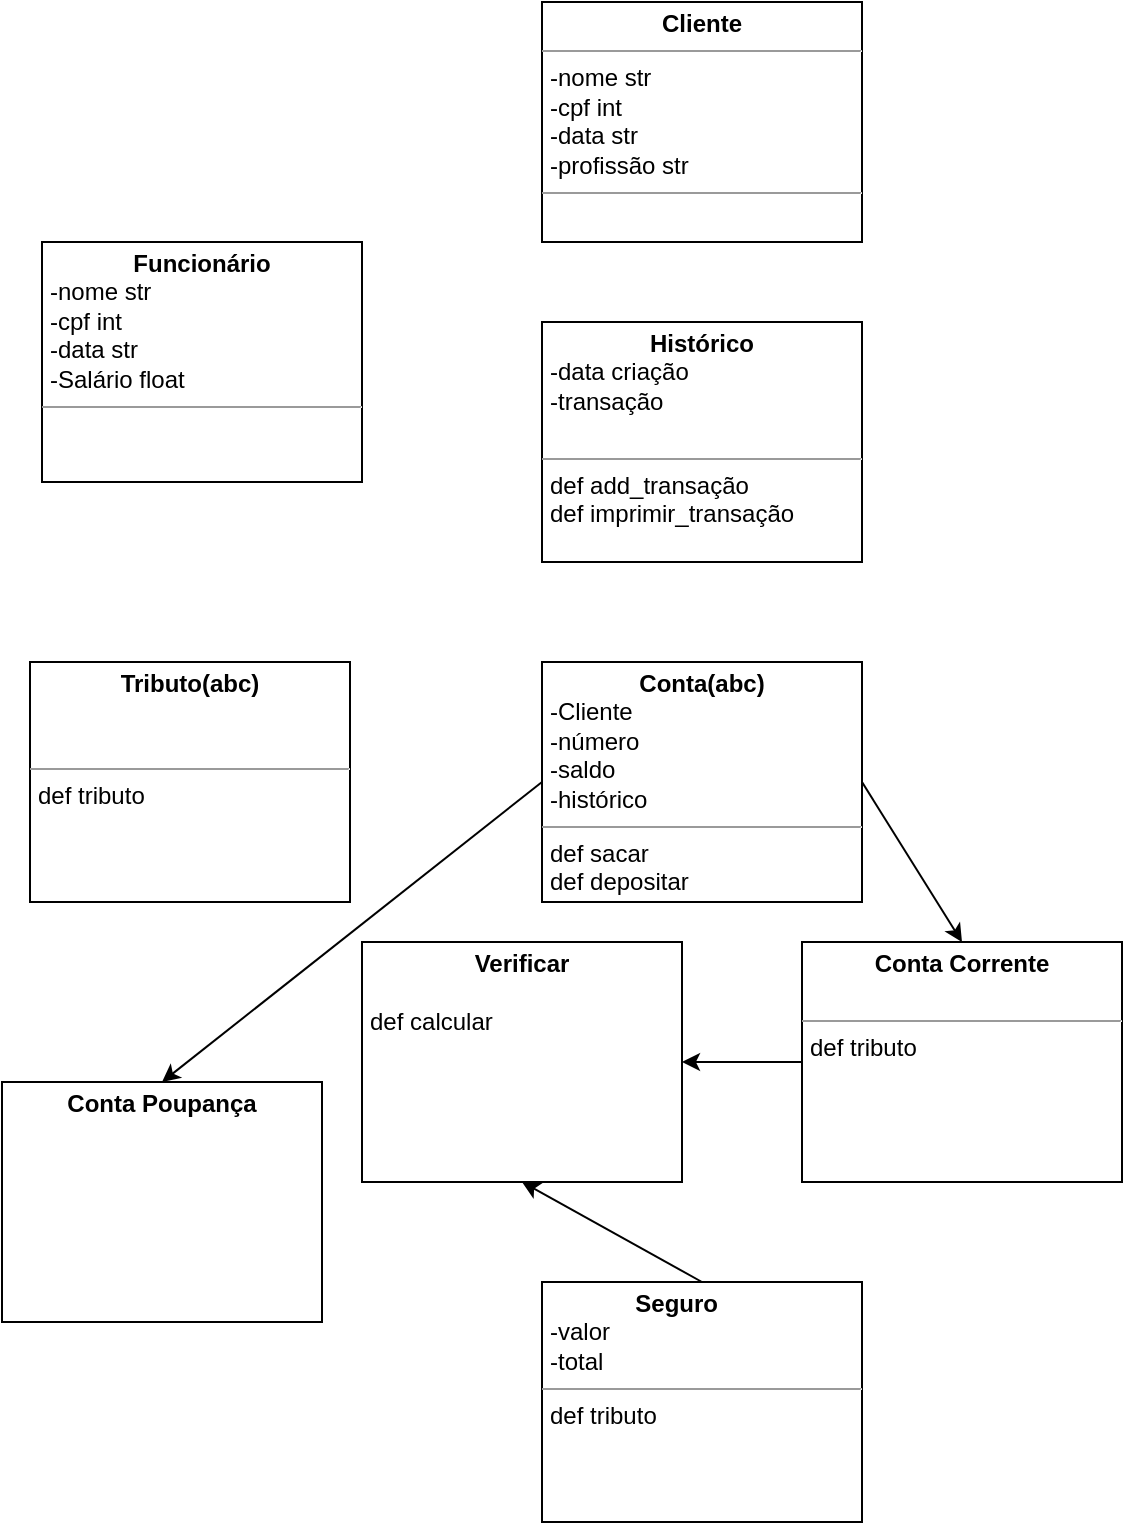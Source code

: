 <mxfile>
    <diagram id="KI_a7pVKrbQJI1RKEGqa" name="Página-1">
        <mxGraphModel dx="1277" dy="870" grid="1" gridSize="10" guides="1" tooltips="1" connect="1" arrows="1" fold="1" page="1" pageScale="1" pageWidth="827" pageHeight="1169" math="0" shadow="0">
            <root>
                <mxCell id="0"/>
                <mxCell id="1" parent="0"/>
                <mxCell id="10" value="&lt;p style=&quot;margin: 0px ; margin-top: 4px ; text-align: center&quot;&gt;&lt;b&gt;Cliente&lt;/b&gt;&lt;/p&gt;&lt;hr size=&quot;1&quot;&gt;&lt;p style=&quot;margin: 0px ; margin-left: 4px&quot;&gt;-nome str&lt;/p&gt;&lt;p style=&quot;margin: 0px ; margin-left: 4px&quot;&gt;-cpf int&lt;/p&gt;&lt;p style=&quot;margin: 0px ; margin-left: 4px&quot;&gt;-data str&lt;/p&gt;&lt;p style=&quot;margin: 0px ; margin-left: 4px&quot;&gt;-profissão str&lt;/p&gt;&lt;hr size=&quot;1&quot;&gt;&lt;p style=&quot;margin: 0px ; margin-left: 4px&quot;&gt;&lt;br&gt;&lt;/p&gt;" style="verticalAlign=top;align=left;overflow=fill;fontSize=12;fontFamily=Helvetica;html=1;" vertex="1" parent="1">
                    <mxGeometry x="510" y="330" width="160" height="120" as="geometry"/>
                </mxCell>
                <mxCell id="11" value="&lt;p style=&quot;margin: 0px ; margin-top: 4px ; text-align: center&quot;&gt;&lt;b&gt;Funcionário&lt;/b&gt;&lt;/p&gt;&lt;p style=&quot;margin: 0px ; margin-left: 4px&quot;&gt;-nome str&lt;/p&gt;&lt;p style=&quot;margin: 0px ; margin-left: 4px&quot;&gt;-cpf int&lt;/p&gt;&lt;p style=&quot;margin: 0px ; margin-left: 4px&quot;&gt;-data str&lt;/p&gt;&lt;p style=&quot;margin: 0px ; margin-left: 4px&quot;&gt;-Salário float&lt;/p&gt;&lt;hr size=&quot;1&quot;&gt;&lt;p style=&quot;margin: 0px ; margin-left: 4px&quot;&gt;&lt;br&gt;&lt;/p&gt;" style="verticalAlign=top;align=left;overflow=fill;fontSize=12;fontFamily=Helvetica;html=1;" vertex="1" parent="1">
                    <mxGeometry x="260" y="450" width="160" height="120" as="geometry"/>
                </mxCell>
                <mxCell id="12" value="&lt;p style=&quot;text-align: center ; margin: 4px 0px 0px&quot;&gt;&lt;span style=&quot;text-align: left&quot;&gt;&lt;b&gt;Verificar&lt;/b&gt;&lt;/span&gt;&lt;br&gt;&lt;/p&gt;&lt;p style=&quot;margin: 0px ; margin-left: 4px&quot;&gt;&lt;/p&gt;&lt;p style=&quot;margin: 0px ; margin-left: 4px&quot;&gt;&lt;br&gt;&lt;/p&gt;&lt;p style=&quot;margin: 0px ; margin-left: 4px&quot;&gt;def calcular&lt;/p&gt;" style="verticalAlign=top;align=left;overflow=fill;fontSize=12;fontFamily=Helvetica;html=1;" vertex="1" parent="1">
                    <mxGeometry x="420" y="800" width="160" height="120" as="geometry"/>
                </mxCell>
                <mxCell id="13" value="&lt;p style=&quot;margin: 0px ; margin-top: 4px ; text-align: center&quot;&gt;&lt;b&gt;Histórico&lt;/b&gt;&lt;/p&gt;&lt;p style=&quot;margin: 0px ; margin-left: 4px&quot;&gt;-data criação&lt;/p&gt;&lt;p style=&quot;margin: 0px ; margin-left: 4px&quot;&gt;-transação&lt;/p&gt;&lt;p style=&quot;margin: 0px ; margin-left: 4px&quot;&gt;&lt;br&gt;&lt;/p&gt;&lt;hr size=&quot;1&quot;&gt;&lt;p style=&quot;margin: 0px ; margin-left: 4px&quot;&gt;def add_transação&lt;/p&gt;&lt;p style=&quot;margin: 0px ; margin-left: 4px&quot;&gt;def imprimir_transação&lt;/p&gt;" style="verticalAlign=top;align=left;overflow=fill;fontSize=12;fontFamily=Helvetica;html=1;" vertex="1" parent="1">
                    <mxGeometry x="510" y="490" width="160" height="120" as="geometry"/>
                </mxCell>
                <mxCell id="15" value="&lt;p style=&quot;margin: 0px ; margin-top: 4px ; text-align: center&quot;&gt;&lt;b&gt;Tributo(abc)&lt;/b&gt;&lt;/p&gt;&lt;p style=&quot;margin: 0px ; margin-left: 4px&quot;&gt;&lt;br&gt;&lt;/p&gt;&lt;p style=&quot;margin: 0px ; margin-left: 4px&quot;&gt;&lt;br&gt;&lt;/p&gt;&lt;hr size=&quot;1&quot;&gt;&lt;p style=&quot;margin: 0px ; margin-left: 4px&quot;&gt;def tributo&lt;/p&gt;" style="verticalAlign=top;align=left;overflow=fill;fontSize=12;fontFamily=Helvetica;html=1;" vertex="1" parent="1">
                    <mxGeometry x="254" y="660" width="160" height="120" as="geometry"/>
                </mxCell>
                <mxCell id="19" style="edgeStyle=none;html=1;exitX=0;exitY=0.5;exitDx=0;exitDy=0;entryX=0.5;entryY=0;entryDx=0;entryDy=0;" edge="1" parent="1" source="16" target="17">
                    <mxGeometry relative="1" as="geometry"/>
                </mxCell>
                <mxCell id="21" style="edgeStyle=none;html=1;exitX=1;exitY=0.5;exitDx=0;exitDy=0;entryX=0.5;entryY=0;entryDx=0;entryDy=0;" edge="1" parent="1" source="16" target="20">
                    <mxGeometry relative="1" as="geometry"/>
                </mxCell>
                <mxCell id="16" value="&lt;p style=&quot;margin: 0px ; margin-top: 4px ; text-align: center&quot;&gt;&lt;b&gt;Conta(abc)&lt;/b&gt;&lt;/p&gt;&lt;p style=&quot;margin: 0px ; margin-left: 4px&quot;&gt;-Cliente&lt;/p&gt;&lt;p style=&quot;margin: 0px ; margin-left: 4px&quot;&gt;-número&lt;/p&gt;&lt;p style=&quot;margin: 0px ; margin-left: 4px&quot;&gt;-saldo&lt;/p&gt;&lt;p style=&quot;margin: 0px ; margin-left: 4px&quot;&gt;-histórico&lt;/p&gt;&lt;hr size=&quot;1&quot;&gt;&lt;p style=&quot;margin: 0px ; margin-left: 4px&quot;&gt;def sacar&lt;/p&gt;&lt;p style=&quot;margin: 0px ; margin-left: 4px&quot;&gt;def depositar&lt;/p&gt;" style="verticalAlign=top;align=left;overflow=fill;fontSize=12;fontFamily=Helvetica;html=1;" vertex="1" parent="1">
                    <mxGeometry x="510" y="660" width="160" height="120" as="geometry"/>
                </mxCell>
                <mxCell id="17" value="&lt;p style=&quot;margin: 0px ; margin-top: 4px ; text-align: center&quot;&gt;&lt;b&gt;Conta Poupança&lt;/b&gt;&lt;/p&gt;" style="verticalAlign=top;align=left;overflow=fill;fontSize=12;fontFamily=Helvetica;html=1;" vertex="1" parent="1">
                    <mxGeometry x="240" y="870" width="160" height="120" as="geometry"/>
                </mxCell>
                <mxCell id="24" style="edgeStyle=none;html=1;exitX=0;exitY=0.5;exitDx=0;exitDy=0;entryX=1;entryY=0.5;entryDx=0;entryDy=0;" edge="1" parent="1" source="20" target="12">
                    <mxGeometry relative="1" as="geometry"/>
                </mxCell>
                <mxCell id="20" value="&lt;p style=&quot;margin: 0px ; margin-top: 4px ; text-align: center&quot;&gt;&lt;b&gt;Conta Corrente&lt;/b&gt;&lt;/p&gt;&lt;p style=&quot;margin: 0px ; margin-left: 4px&quot;&gt;&lt;br&gt;&lt;/p&gt;&lt;hr size=&quot;1&quot;&gt;&lt;p style=&quot;margin: 0px ; margin-left: 4px&quot;&gt;def tributo&lt;/p&gt;" style="verticalAlign=top;align=left;overflow=fill;fontSize=12;fontFamily=Helvetica;html=1;" vertex="1" parent="1">
                    <mxGeometry x="640" y="800" width="160" height="120" as="geometry"/>
                </mxCell>
                <mxCell id="25" style="edgeStyle=none;html=1;exitX=0.5;exitY=0;exitDx=0;exitDy=0;entryX=0.5;entryY=1;entryDx=0;entryDy=0;" edge="1" parent="1" source="22" target="12">
                    <mxGeometry relative="1" as="geometry"/>
                </mxCell>
                <mxCell id="22" value="&lt;p style=&quot;text-align: left ; margin: 4px 0px 0px&quot;&gt;&lt;b&gt;&amp;nbsp; &amp;nbsp; &amp;nbsp; &amp;nbsp; &amp;nbsp; &amp;nbsp; &amp;nbsp; Seguro&lt;/b&gt;&lt;/p&gt;&lt;p style=&quot;margin: 0px ; margin-left: 4px&quot;&gt;-valor&lt;/p&gt;&lt;p style=&quot;margin: 0px ; margin-left: 4px&quot;&gt;-total&lt;/p&gt;&lt;hr size=&quot;1&quot;&gt;&lt;p style=&quot;margin: 0px ; margin-left: 4px&quot;&gt;def tributo&lt;/p&gt;" style="verticalAlign=top;align=left;overflow=fill;fontSize=12;fontFamily=Helvetica;html=1;" vertex="1" parent="1">
                    <mxGeometry x="510" y="970" width="160" height="120" as="geometry"/>
                </mxCell>
            </root>
        </mxGraphModel>
    </diagram>
</mxfile>
